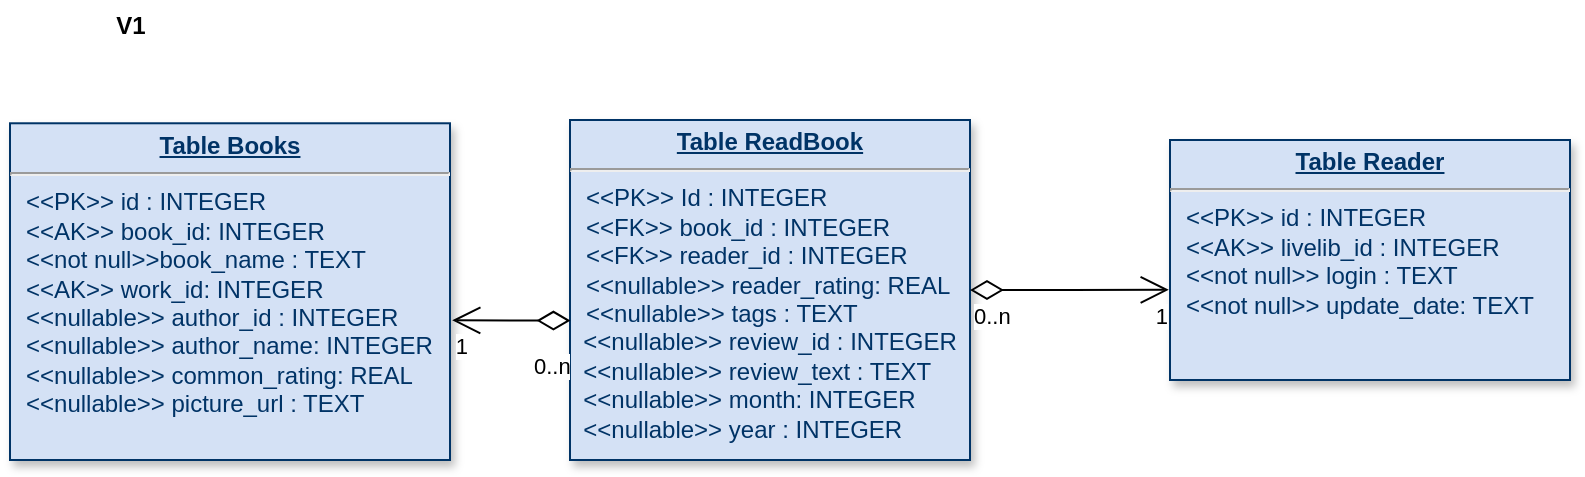 <mxfile version="21.1.2" type="device">
  <diagram name="Page-1" id="efa7a0a1-bf9b-a30e-e6df-94a7791c09e9">
    <mxGraphModel dx="815" dy="605" grid="1" gridSize="10" guides="1" tooltips="1" connect="1" arrows="1" fold="1" page="1" pageScale="1" pageWidth="826" pageHeight="1169" background="none" math="0" shadow="0">
      <root>
        <mxCell id="0" />
        <mxCell id="1" parent="0" />
        <mxCell id="19" value="&lt;p style=&quot;margin: 0px; margin-top: 4px; text-align: center; text-decoration: underline;&quot;&gt;&lt;b&gt;Table Reader&lt;/b&gt;&lt;/p&gt;&lt;hr&gt;&lt;p style=&quot;margin: 0px; margin-left: 8px;&quot;&gt;&amp;lt;&amp;lt;PK&amp;gt;&amp;gt; id : INTEGER&lt;/p&gt;&lt;p style=&quot;margin: 0px; margin-left: 8px;&quot;&gt;&amp;lt;&amp;lt;AK&amp;gt;&amp;gt; livelib_id : INTEGER&lt;/p&gt;&lt;p style=&quot;margin: 0px; margin-left: 8px;&quot;&gt;&amp;lt;&amp;lt;not null&amp;gt;&amp;gt; login : TEXT&lt;/p&gt;&lt;p style=&quot;margin: 0px; margin-left: 8px;&quot;&gt;&amp;lt;&amp;lt;not null&amp;gt;&amp;gt; update_date: TEXT&lt;/p&gt;" style="verticalAlign=top;align=left;overflow=fill;fontSize=12;fontFamily=Helvetica;html=1;strokeColor=#003366;shadow=1;fillColor=#D4E1F5;fontColor=#003366" parent="1" vertex="1">
          <mxGeometry x="590" y="110" width="200" height="120" as="geometry" />
        </mxCell>
        <mxCell id="21" value="&lt;p style=&quot;margin: 0px; margin-top: 4px; text-align: center; text-decoration: underline;&quot;&gt;&lt;b&gt;Table ReadBook&lt;/b&gt;&lt;/p&gt;&lt;hr&gt;&lt;p style=&quot;margin: 0px; margin-left: 8px;&quot;&gt;&amp;lt;&amp;lt;PK&amp;gt;&amp;gt; Id : INTEGER&lt;/p&gt;&lt;p style=&quot;margin: 0px; margin-left: 8px;&quot;&gt;&amp;lt;&amp;lt;FK&amp;gt;&amp;gt; book_id : INTEGER&lt;/p&gt;&lt;p style=&quot;margin: 0px; margin-left: 8px;&quot;&gt;&amp;lt;&amp;lt;FK&amp;gt;&amp;gt; reader_id : INTEGER&lt;/p&gt;&lt;p style=&quot;margin: 0px; margin-left: 8px;&quot;&gt;&amp;lt;&amp;lt;nullable&amp;gt;&amp;gt; reader_rating: REAL&lt;/p&gt;&lt;p style=&quot;margin: 0px; margin-left: 8px;&quot;&gt;&amp;lt;&amp;lt;nullable&amp;gt;&amp;gt; tags : TEXT&lt;/p&gt;&amp;nbsp; &amp;lt;&amp;lt;nullable&amp;gt;&amp;gt;&amp;nbsp;&lt;span style=&quot;background-color: initial;&quot;&gt;review_id : INTEGER&lt;/span&gt;&lt;br&gt;&amp;nbsp; &amp;lt;&amp;lt;nullable&amp;gt;&amp;gt;&amp;nbsp;&lt;span style=&quot;background-color: initial;&quot;&gt;review_text : TEXT&lt;/span&gt;&lt;br&gt;&amp;nbsp; &amp;lt;&amp;lt;nullable&amp;gt;&amp;gt;&amp;nbsp;&lt;span style=&quot;background-color: initial;&quot;&gt;month: INTEGER&lt;/span&gt;&lt;br&gt;&amp;nbsp; &amp;lt;&amp;lt;nullable&amp;gt;&amp;gt;&amp;nbsp;&lt;span style=&quot;background-color: initial;&quot;&gt;year : INTEGER&lt;/span&gt;" style="verticalAlign=top;align=left;overflow=fill;fontSize=12;fontFamily=Helvetica;html=1;strokeColor=#003366;shadow=1;fillColor=#D4E1F5;fontColor=#003366" parent="1" vertex="1">
          <mxGeometry x="290" y="100" width="200" height="170" as="geometry" />
        </mxCell>
        <mxCell id="25" value="&lt;p style=&quot;margin: 0px; margin-top: 4px; text-align: center; text-decoration: underline;&quot;&gt;&lt;b&gt;Table Books&lt;/b&gt;&lt;/p&gt;&lt;hr&gt;&lt;p style=&quot;margin: 0px; margin-left: 8px;&quot;&gt;&amp;lt;&amp;lt;PK&amp;gt;&amp;gt; id : INTEGER&lt;/p&gt;&lt;p style=&quot;margin: 0px; margin-left: 8px;&quot;&gt;&amp;lt;&amp;lt;AK&amp;gt;&amp;gt; book_id: INTEGER&lt;/p&gt;&lt;p style=&quot;margin: 0px; margin-left: 8px;&quot;&gt;&amp;lt;&amp;lt;not null&amp;gt;&amp;gt;book_name : TEXT&lt;/p&gt;&lt;p style=&quot;margin: 0px; margin-left: 8px;&quot;&gt;&amp;lt;&amp;lt;AK&amp;gt;&amp;gt; work_id: INTEGER&lt;/p&gt;&lt;p style=&quot;margin: 0px; margin-left: 8px;&quot;&gt;&amp;lt;&amp;lt;nullable&amp;gt;&amp;gt; author_id : INTEGER&lt;/p&gt;&lt;p style=&quot;margin: 0px; margin-left: 8px;&quot;&gt;&amp;lt;&amp;lt;nullable&amp;gt;&amp;gt; author_name: INTEGER&lt;/p&gt;&lt;p style=&quot;margin: 0px; margin-left: 8px;&quot;&gt;&amp;lt;&amp;lt;nullable&amp;gt;&amp;gt; common_rating: REAL&lt;/p&gt;&lt;p style=&quot;margin: 0px; margin-left: 8px;&quot;&gt;&amp;lt;&amp;lt;nullable&amp;gt;&amp;gt; picture_url : TEXT&lt;/p&gt;" style="verticalAlign=top;align=left;overflow=fill;fontSize=12;fontFamily=Helvetica;html=1;strokeColor=#003366;shadow=1;fillColor=#D4E1F5;fontColor=#003366" parent="1" vertex="1">
          <mxGeometry x="10" y="101.64" width="220" height="168.36" as="geometry" />
        </mxCell>
        <mxCell id="HNd3VmE7eSKfG_HTK6NF-115" value="" style="endArrow=open;html=1;endSize=12;startArrow=diamondThin;startSize=14;startFill=0;edgeStyle=orthogonalEdgeStyle;rounded=0;exitX=0.001;exitY=0.59;exitDx=0;exitDy=0;exitPerimeter=0;entryX=1.005;entryY=0.585;entryDx=0;entryDy=0;entryPerimeter=0;" edge="1" parent="1" source="21" target="25">
          <mxGeometry relative="1" as="geometry">
            <mxPoint x="190" y="240" as="sourcePoint" />
            <mxPoint x="170" y="203" as="targetPoint" />
          </mxGeometry>
        </mxCell>
        <mxCell id="HNd3VmE7eSKfG_HTK6NF-116" value="0..n" style="edgeLabel;resizable=0;html=1;align=left;verticalAlign=top;" connectable="0" vertex="1" parent="HNd3VmE7eSKfG_HTK6NF-115">
          <mxGeometry x="-1" relative="1" as="geometry">
            <mxPoint x="-20" y="10" as="offset" />
          </mxGeometry>
        </mxCell>
        <mxCell id="HNd3VmE7eSKfG_HTK6NF-117" value="1" style="edgeLabel;resizable=0;html=1;align=right;verticalAlign=top;" connectable="0" vertex="1" parent="HNd3VmE7eSKfG_HTK6NF-115">
          <mxGeometry x="1" relative="1" as="geometry">
            <mxPoint x="9" as="offset" />
          </mxGeometry>
        </mxCell>
        <mxCell id="HNd3VmE7eSKfG_HTK6NF-121" value="" style="endArrow=open;html=1;endSize=12;startArrow=diamondThin;startSize=14;startFill=0;edgeStyle=orthogonalEdgeStyle;rounded=0;entryX=-0.003;entryY=0.624;entryDx=0;entryDy=0;exitX=1;exitY=0.5;exitDx=0;exitDy=0;entryPerimeter=0;" edge="1" parent="1" source="21" target="19">
          <mxGeometry relative="1" as="geometry">
            <mxPoint x="490" y="200" as="sourcePoint" />
            <mxPoint x="540" y="200" as="targetPoint" />
          </mxGeometry>
        </mxCell>
        <mxCell id="HNd3VmE7eSKfG_HTK6NF-122" value="0..n" style="edgeLabel;resizable=0;html=1;align=left;verticalAlign=top;" connectable="0" vertex="1" parent="HNd3VmE7eSKfG_HTK6NF-121">
          <mxGeometry x="-1" relative="1" as="geometry" />
        </mxCell>
        <mxCell id="HNd3VmE7eSKfG_HTK6NF-123" value="1" style="edgeLabel;resizable=0;html=1;align=right;verticalAlign=top;" connectable="0" vertex="1" parent="HNd3VmE7eSKfG_HTK6NF-121">
          <mxGeometry x="1" relative="1" as="geometry" />
        </mxCell>
        <mxCell id="HNd3VmE7eSKfG_HTK6NF-124" value="V1" style="text;align=center;fontStyle=1;verticalAlign=middle;spacingLeft=3;spacingRight=3;strokeColor=none;rotatable=0;points=[[0,0.5],[1,0.5]];portConstraint=eastwest;html=1;" vertex="1" parent="1">
          <mxGeometry x="30" y="40" width="80" height="26" as="geometry" />
        </mxCell>
      </root>
    </mxGraphModel>
  </diagram>
</mxfile>
